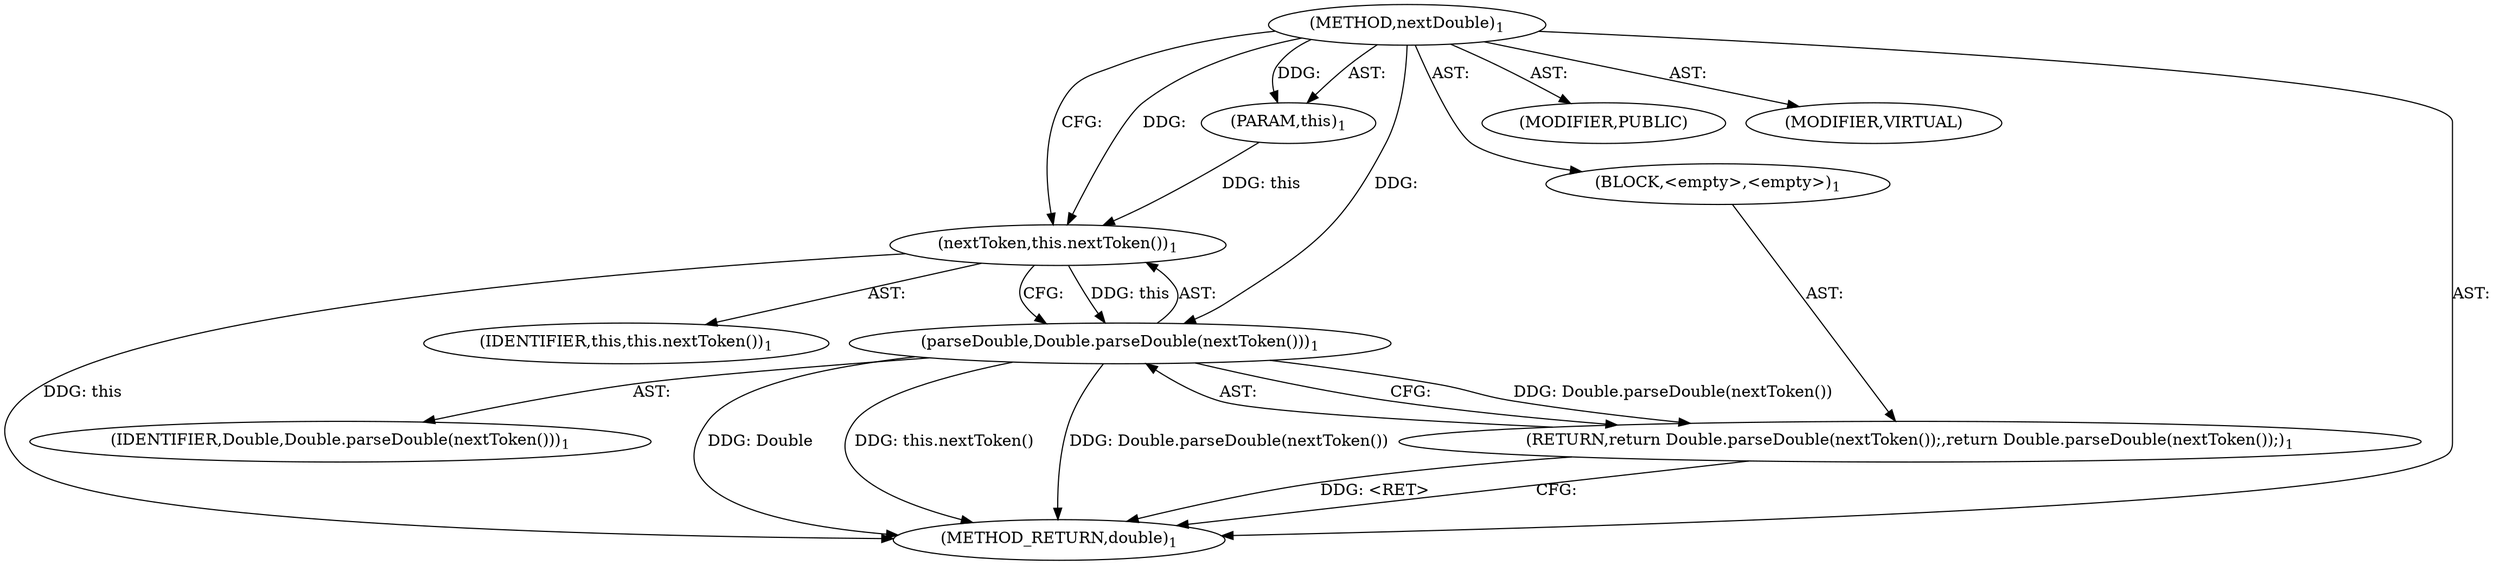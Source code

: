 digraph "nextDouble" {  
"262" [label = <(METHOD,nextDouble)<SUB>1</SUB>> ]
"29" [label = <(PARAM,this)<SUB>1</SUB>> ]
"263" [label = <(BLOCK,&lt;empty&gt;,&lt;empty&gt;)<SUB>1</SUB>> ]
"264" [label = <(RETURN,return Double.parseDouble(nextToken());,return Double.parseDouble(nextToken());)<SUB>1</SUB>> ]
"265" [label = <(parseDouble,Double.parseDouble(nextToken()))<SUB>1</SUB>> ]
"266" [label = <(IDENTIFIER,Double,Double.parseDouble(nextToken()))<SUB>1</SUB>> ]
"267" [label = <(nextToken,this.nextToken())<SUB>1</SUB>> ]
"28" [label = <(IDENTIFIER,this,this.nextToken())<SUB>1</SUB>> ]
"268" [label = <(MODIFIER,PUBLIC)> ]
"269" [label = <(MODIFIER,VIRTUAL)> ]
"270" [label = <(METHOD_RETURN,double)<SUB>1</SUB>> ]
  "262" -> "29"  [ label = "AST: "] 
  "262" -> "263"  [ label = "AST: "] 
  "262" -> "268"  [ label = "AST: "] 
  "262" -> "269"  [ label = "AST: "] 
  "262" -> "270"  [ label = "AST: "] 
  "263" -> "264"  [ label = "AST: "] 
  "264" -> "265"  [ label = "AST: "] 
  "265" -> "266"  [ label = "AST: "] 
  "265" -> "267"  [ label = "AST: "] 
  "267" -> "28"  [ label = "AST: "] 
  "264" -> "270"  [ label = "CFG: "] 
  "265" -> "264"  [ label = "CFG: "] 
  "267" -> "265"  [ label = "CFG: "] 
  "262" -> "267"  [ label = "CFG: "] 
  "264" -> "270"  [ label = "DDG: &lt;RET&gt;"] 
  "265" -> "270"  [ label = "DDG: Double"] 
  "267" -> "270"  [ label = "DDG: this"] 
  "265" -> "270"  [ label = "DDG: this.nextToken()"] 
  "265" -> "270"  [ label = "DDG: Double.parseDouble(nextToken())"] 
  "262" -> "29"  [ label = "DDG: "] 
  "265" -> "264"  [ label = "DDG: Double.parseDouble(nextToken())"] 
  "262" -> "265"  [ label = "DDG: "] 
  "267" -> "265"  [ label = "DDG: this"] 
  "29" -> "267"  [ label = "DDG: this"] 
  "262" -> "267"  [ label = "DDG: "] 
}
